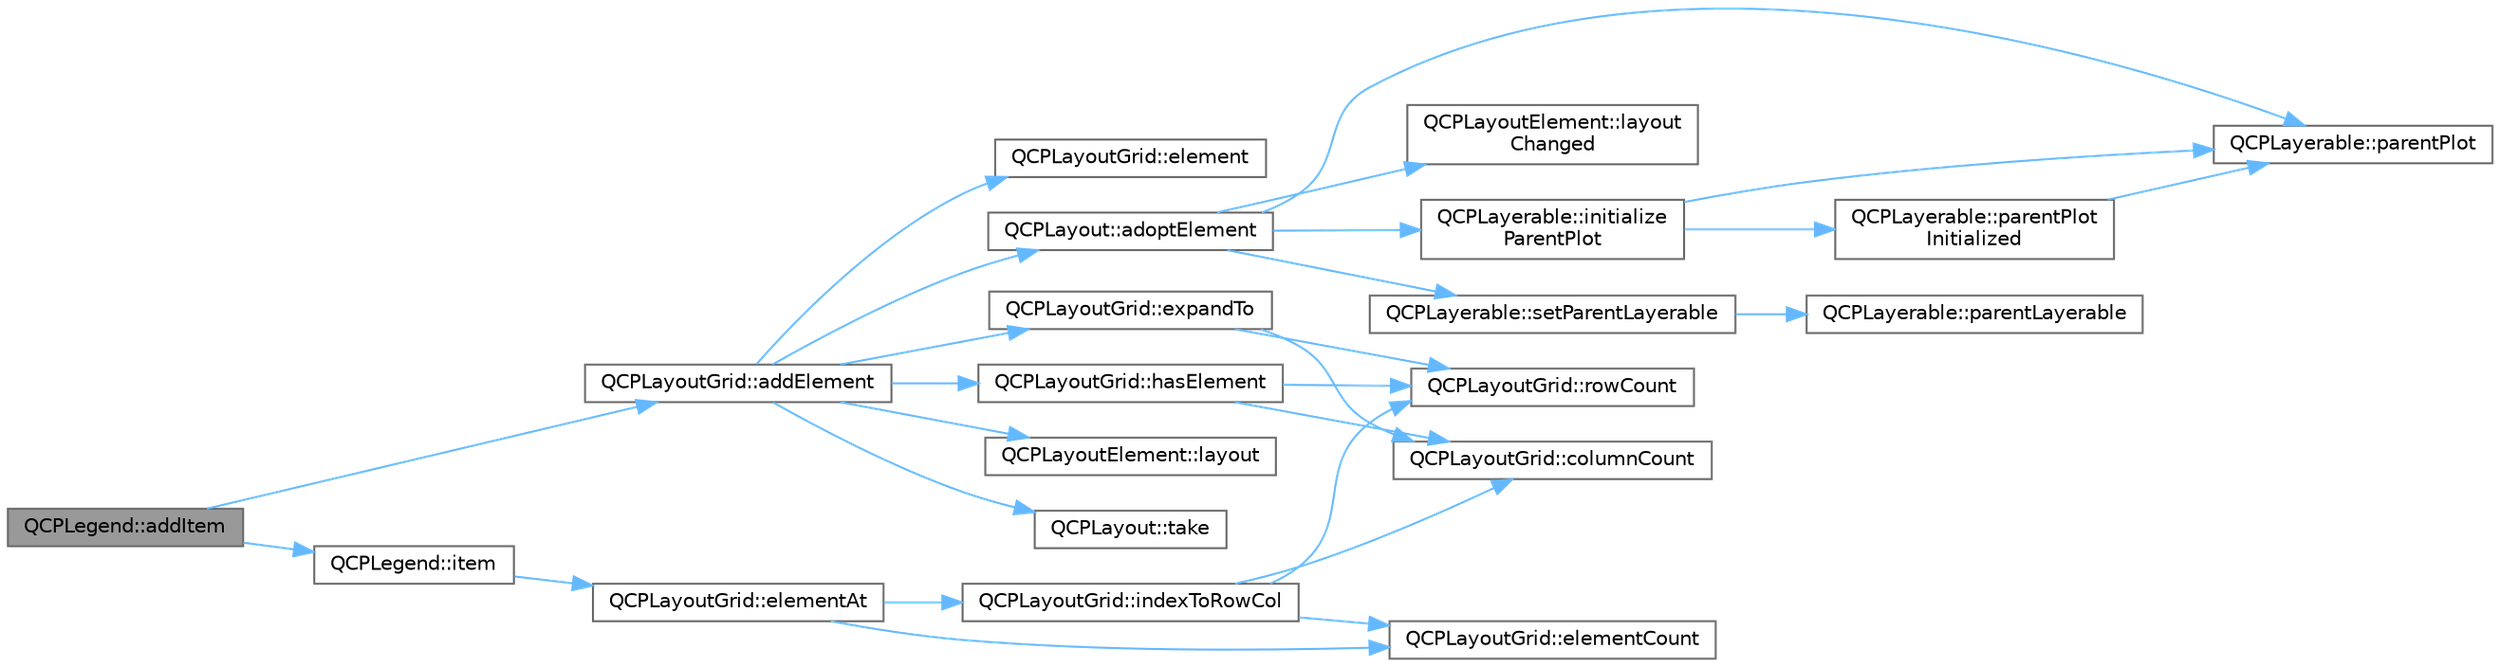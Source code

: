 digraph "QCPLegend::addItem"
{
 // LATEX_PDF_SIZE
  bgcolor="transparent";
  edge [fontname=Helvetica,fontsize=10,labelfontname=Helvetica,labelfontsize=10];
  node [fontname=Helvetica,fontsize=10,shape=box,height=0.2,width=0.4];
  rankdir="LR";
  Node1 [label="QCPLegend::addItem",height=0.2,width=0.4,color="gray40", fillcolor="grey60", style="filled", fontcolor="black",tooltip=" "];
  Node1 -> Node2 [color="steelblue1",style="solid"];
  Node2 [label="QCPLayoutGrid::addElement",height=0.2,width=0.4,color="grey40", fillcolor="white", style="filled",URL="$class_q_c_p_layout_grid.html#adff1a2ca691ed83d2d24a4cd1fe17012",tooltip=" "];
  Node2 -> Node3 [color="steelblue1",style="solid"];
  Node3 [label="QCPLayout::adoptElement",height=0.2,width=0.4,color="grey40", fillcolor="white", style="filled",URL="$class_q_c_p_layout.html#af6dbbc24156a808da29cd1ec031729a3",tooltip=" "];
  Node3 -> Node4 [color="steelblue1",style="solid"];
  Node4 [label="QCPLayerable::initialize\lParentPlot",height=0.2,width=0.4,color="grey40", fillcolor="white", style="filled",URL="$class_q_c_p_layerable.html#a8cbe5a0c9a5674249982f5ca5f8e02bc",tooltip=" "];
  Node4 -> Node5 [color="steelblue1",style="solid"];
  Node5 [label="QCPLayerable::parentPlot",height=0.2,width=0.4,color="grey40", fillcolor="white", style="filled",URL="$class_q_c_p_layerable.html#a36ed5b292b90934b524a4e5866a3526c",tooltip=" "];
  Node4 -> Node6 [color="steelblue1",style="solid"];
  Node6 [label="QCPLayerable::parentPlot\lInitialized",height=0.2,width=0.4,color="grey40", fillcolor="white", style="filled",URL="$class_q_c_p_layerable.html#ab20b7dbd8e0249ed61adb9622c427382",tooltip=" "];
  Node6 -> Node5 [color="steelblue1",style="solid"];
  Node3 -> Node7 [color="steelblue1",style="solid"];
  Node7 [label="QCPLayoutElement::layout\lChanged",height=0.2,width=0.4,color="grey40", fillcolor="white", style="filled",URL="$class_q_c_p_layout_element.html#a765f041a73af0c2de41b41a5a03e31a4",tooltip=" "];
  Node3 -> Node5 [color="steelblue1",style="solid"];
  Node3 -> Node8 [color="steelblue1",style="solid"];
  Node8 [label="QCPLayerable::setParentLayerable",height=0.2,width=0.4,color="grey40", fillcolor="white", style="filled",URL="$class_q_c_p_layerable.html#aa23c893671f1f6744ac235cf2204cf3a",tooltip=" "];
  Node8 -> Node9 [color="steelblue1",style="solid"];
  Node9 [label="QCPLayerable::parentLayerable",height=0.2,width=0.4,color="grey40", fillcolor="white", style="filled",URL="$class_q_c_p_layerable.html#aa78b7e644d2c519e1a9a6f2ac5fcd858",tooltip=" "];
  Node2 -> Node10 [color="steelblue1",style="solid"];
  Node10 [label="QCPLayoutGrid::element",height=0.2,width=0.4,color="grey40", fillcolor="white", style="filled",URL="$class_q_c_p_layout_grid.html#a602b426609b4411cf6a93c3ddf3a381a",tooltip=" "];
  Node2 -> Node11 [color="steelblue1",style="solid"];
  Node11 [label="QCPLayoutGrid::expandTo",height=0.2,width=0.4,color="grey40", fillcolor="white", style="filled",URL="$class_q_c_p_layout_grid.html#a886c0dcbabd51a45da399e044552b685",tooltip=" "];
  Node11 -> Node12 [color="steelblue1",style="solid"];
  Node12 [label="QCPLayoutGrid::columnCount",height=0.2,width=0.4,color="grey40", fillcolor="white", style="filled",URL="$class_q_c_p_layout_grid.html#a1a2962cbf45011405b64b913afa8e7a2",tooltip=" "];
  Node11 -> Node13 [color="steelblue1",style="solid"];
  Node13 [label="QCPLayoutGrid::rowCount",height=0.2,width=0.4,color="grey40", fillcolor="white", style="filled",URL="$class_q_c_p_layout_grid.html#a19c66fd76cbce58a8e94f33797e0c0aa",tooltip=" "];
  Node2 -> Node14 [color="steelblue1",style="solid"];
  Node14 [label="QCPLayoutGrid::hasElement",height=0.2,width=0.4,color="grey40", fillcolor="white", style="filled",URL="$class_q_c_p_layout_grid.html#ab0cf4f7edc9414a3bfaddac0f46dc0a0",tooltip=" "];
  Node14 -> Node12 [color="steelblue1",style="solid"];
  Node14 -> Node13 [color="steelblue1",style="solid"];
  Node2 -> Node15 [color="steelblue1",style="solid"];
  Node15 [label="QCPLayoutElement::layout",height=0.2,width=0.4,color="grey40", fillcolor="white", style="filled",URL="$class_q_c_p_layout_element.html#a4efdcbde9d28f410e5ef166c9d691deb",tooltip=" "];
  Node2 -> Node16 [color="steelblue1",style="solid"];
  Node16 [label="QCPLayout::take",height=0.2,width=0.4,color="grey40", fillcolor="white", style="filled",URL="$class_q_c_p_layout.html#ada26cd17e56472b0b4d7fbbc96873e4c",tooltip=" "];
  Node1 -> Node17 [color="steelblue1",style="solid"];
  Node17 [label="QCPLegend::item",height=0.2,width=0.4,color="grey40", fillcolor="white", style="filled",URL="$class_q_c_p_legend.html#acfe9694c45104a3359d3806ed366fcf7",tooltip=" "];
  Node17 -> Node18 [color="steelblue1",style="solid"];
  Node18 [label="QCPLayoutGrid::elementAt",height=0.2,width=0.4,color="grey40", fillcolor="white", style="filled",URL="$class_q_c_p_layout_grid.html#a4288f174082555f6bd92021bdedb75dc",tooltip=" "];
  Node18 -> Node19 [color="steelblue1",style="solid"];
  Node19 [label="QCPLayoutGrid::elementCount",height=0.2,width=0.4,color="grey40", fillcolor="white", style="filled",URL="$class_q_c_p_layout_grid.html#a9a8942aface780a02445ebcf14c48513",tooltip=" "];
  Node18 -> Node20 [color="steelblue1",style="solid"];
  Node20 [label="QCPLayoutGrid::indexToRowCol",height=0.2,width=0.4,color="grey40", fillcolor="white", style="filled",URL="$class_q_c_p_layout_grid.html#a577223db920e2acb34bc1091080c76d1",tooltip=" "];
  Node20 -> Node12 [color="steelblue1",style="solid"];
  Node20 -> Node19 [color="steelblue1",style="solid"];
  Node20 -> Node13 [color="steelblue1",style="solid"];
}
